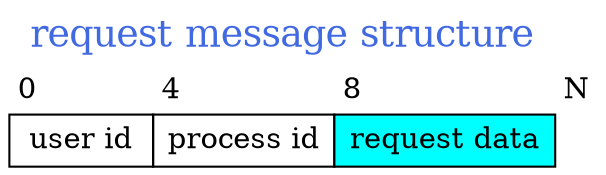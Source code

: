 digraph request_structure {
	rs [shape=none, margin=0, label=<
		<TABLE BORDER="0" CELLBORDER="1" CELLSPACING="0" CELLPADDING="4">
		<TR><TD COLSPAN="16" BORDER="0"><FONT COLOR="royalblue" POINT-SIZE="18.0"> request message structure </FONT></TD>
		</TR>
		<TR><TD COLSPAN="4" BORDER = "0" ALIGN="LEFT">0</TD>
			<TD COLSPAN="4" BORDER = "0" ALIGN="LEFT">4</TD>
			<TD COLSPAN="8" BORDER = "0" ALIGN="LEFT">8</TD>
			<TD BORDER="0" ALIGN="LEFT">N</TD>
		</TR>
		<TR><TD COLSPAN="4">user id</TD>
			<TD COLSPAN="4">process id</TD>
			<TD COLSPAN="8" BGCOLOR="cyan" PORT="TheData">request data</TD>
		</TR>
		</TABLE>>];
}
